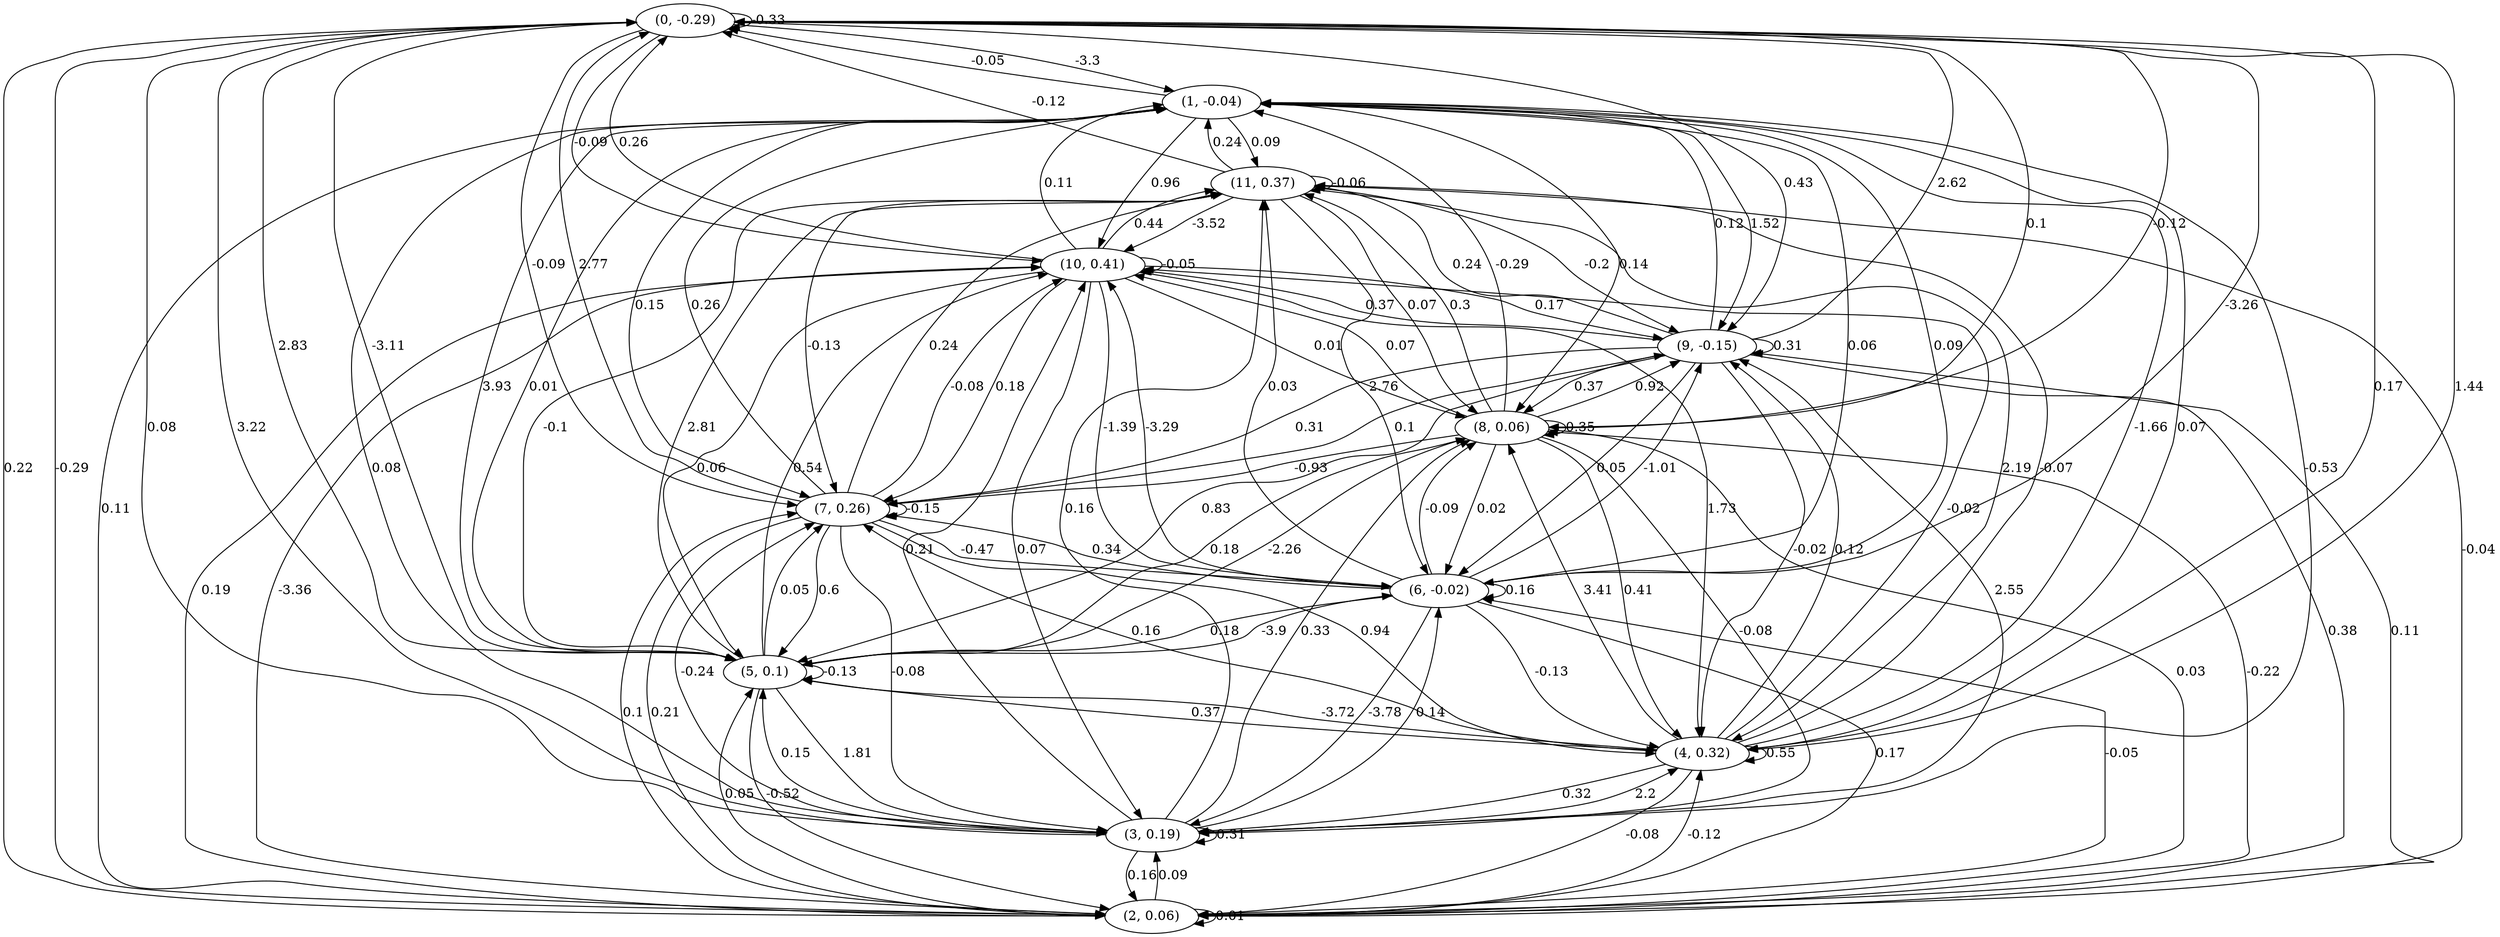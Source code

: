 digraph {
    0 [ label = "(0, -0.29)" ]
    1 [ label = "(1, -0.04)" ]
    2 [ label = "(2, 0.06)" ]
    3 [ label = "(3, 0.19)" ]
    4 [ label = "(4, 0.32)" ]
    5 [ label = "(5, 0.1)" ]
    6 [ label = "(6, -0.02)" ]
    7 [ label = "(7, 0.26)" ]
    8 [ label = "(8, 0.06)" ]
    9 [ label = "(9, -0.15)" ]
    10 [ label = "(10, 0.41)" ]
    11 [ label = "(11, 0.37)" ]
    0 -> 0 [ label = "-0.33" ]
    2 -> 2 [ label = "0.01" ]
    3 -> 3 [ label = "0.31" ]
    4 -> 4 [ label = "0.55" ]
    5 -> 5 [ label = "-0.13" ]
    6 -> 6 [ label = "0.16" ]
    7 -> 7 [ label = "-0.15" ]
    8 -> 8 [ label = "0.35" ]
    9 -> 9 [ label = "0.31" ]
    10 -> 10 [ label = "-0.05" ]
    11 -> 11 [ label = "-0.06" ]
    1 -> 0 [ label = "-0.05" ]
    2 -> 0 [ label = "-0.29" ]
    3 -> 0 [ label = "3.22" ]
    4 -> 0 [ label = "0.17" ]
    5 -> 0 [ label = "2.83" ]
    6 -> 0 [ label = "-3.26" ]
    7 -> 0 [ label = "2.77" ]
    8 -> 0 [ label = "-0.12" ]
    9 -> 0 [ label = "2.62" ]
    10 -> 0 [ label = "0.26" ]
    11 -> 0 [ label = "-0.12" ]
    0 -> 1 [ label = "-3.3" ]
    2 -> 1 [ label = "0.11" ]
    3 -> 1 [ label = "-0.53" ]
    4 -> 1 [ label = "-1.66" ]
    5 -> 1 [ label = "0.01" ]
    6 -> 1 [ label = "0.06" ]
    7 -> 1 [ label = "0.26" ]
    8 -> 1 [ label = "-0.29" ]
    9 -> 1 [ label = "0.12" ]
    10 -> 1 [ label = "0.11" ]
    11 -> 1 [ label = "0.24" ]
    0 -> 2 [ label = "0.22" ]
    3 -> 2 [ label = "0.16" ]
    4 -> 2 [ label = "-0.08" ]
    5 -> 2 [ label = "-0.52" ]
    6 -> 2 [ label = "0.17" ]
    7 -> 2 [ label = "0.21" ]
    8 -> 2 [ label = "0.03" ]
    9 -> 2 [ label = "0.38" ]
    10 -> 2 [ label = "-3.36" ]
    0 -> 3 [ label = "0.08" ]
    1 -> 3 [ label = "0.08" ]
    2 -> 3 [ label = "0.09" ]
    4 -> 3 [ label = "0.32" ]
    5 -> 3 [ label = "1.81" ]
    6 -> 3 [ label = "-3.78" ]
    7 -> 3 [ label = "-0.08" ]
    8 -> 3 [ label = "-0.08" ]
    10 -> 3 [ label = "0.07" ]
    0 -> 4 [ label = "1.44" ]
    1 -> 4 [ label = "0.07" ]
    2 -> 4 [ label = "-0.12" ]
    3 -> 4 [ label = "2.2" ]
    5 -> 4 [ label = "0.37" ]
    6 -> 4 [ label = "-0.13" ]
    7 -> 4 [ label = "0.94" ]
    8 -> 4 [ label = "0.41" ]
    9 -> 4 [ label = "-0.02" ]
    10 -> 4 [ label = "1.73" ]
    11 -> 4 [ label = "2.19" ]
    0 -> 5 [ label = "-3.11" ]
    1 -> 5 [ label = "3.93" ]
    2 -> 5 [ label = "0.05" ]
    3 -> 5 [ label = "0.15" ]
    4 -> 5 [ label = "-3.72" ]
    6 -> 5 [ label = "0.18" ]
    7 -> 5 [ label = "0.6" ]
    8 -> 5 [ label = "-2.26" ]
    9 -> 5 [ label = "0.83" ]
    10 -> 5 [ label = "0.06" ]
    11 -> 5 [ label = "-0.1" ]
    1 -> 6 [ label = "0.09" ]
    2 -> 6 [ label = "-0.05" ]
    3 -> 6 [ label = "0.14" ]
    5 -> 6 [ label = "-3.9" ]
    7 -> 6 [ label = "-0.47" ]
    8 -> 6 [ label = "0.02" ]
    9 -> 6 [ label = "0.05" ]
    10 -> 6 [ label = "-1.39" ]
    11 -> 6 [ label = "2.76" ]
    0 -> 7 [ label = "-0.09" ]
    1 -> 7 [ label = "0.15" ]
    2 -> 7 [ label = "0.1" ]
    3 -> 7 [ label = "-0.24" ]
    4 -> 7 [ label = "0.16" ]
    5 -> 7 [ label = "0.05" ]
    6 -> 7 [ label = "0.34" ]
    8 -> 7 [ label = "-0.93" ]
    9 -> 7 [ label = "0.31" ]
    10 -> 7 [ label = "0.18" ]
    11 -> 7 [ label = "-0.13" ]
    0 -> 8 [ label = "0.1" ]
    1 -> 8 [ label = "0.14" ]
    2 -> 8 [ label = "-0.22" ]
    3 -> 8 [ label = "0.33" ]
    4 -> 8 [ label = "3.41" ]
    5 -> 8 [ label = "0.18" ]
    6 -> 8 [ label = "-0.09" ]
    9 -> 8 [ label = "0.37" ]
    10 -> 8 [ label = "0.01" ]
    11 -> 8 [ label = "0.07" ]
    0 -> 9 [ label = "0.43" ]
    1 -> 9 [ label = "1.52" ]
    2 -> 9 [ label = "0.11" ]
    3 -> 9 [ label = "2.55" ]
    4 -> 9 [ label = "0.12" ]
    6 -> 9 [ label = "-1.01" ]
    7 -> 9 [ label = "0.1" ]
    8 -> 9 [ label = "0.92" ]
    10 -> 9 [ label = "0.17" ]
    11 -> 9 [ label = "-0.2" ]
    0 -> 10 [ label = "-0.09" ]
    1 -> 10 [ label = "0.96" ]
    2 -> 10 [ label = "0.19" ]
    3 -> 10 [ label = "0.21" ]
    4 -> 10 [ label = "-0.02" ]
    5 -> 10 [ label = "0.54" ]
    6 -> 10 [ label = "-3.29" ]
    7 -> 10 [ label = "-0.08" ]
    8 -> 10 [ label = "0.07" ]
    9 -> 10 [ label = "0.37" ]
    11 -> 10 [ label = "-3.52" ]
    1 -> 11 [ label = "0.09" ]
    2 -> 11 [ label = "-0.04" ]
    3 -> 11 [ label = "0.16" ]
    4 -> 11 [ label = "-0.07" ]
    5 -> 11 [ label = "2.81" ]
    6 -> 11 [ label = "0.03" ]
    7 -> 11 [ label = "0.24" ]
    8 -> 11 [ label = "0.3" ]
    9 -> 11 [ label = "0.24" ]
    10 -> 11 [ label = "0.44" ]
}

